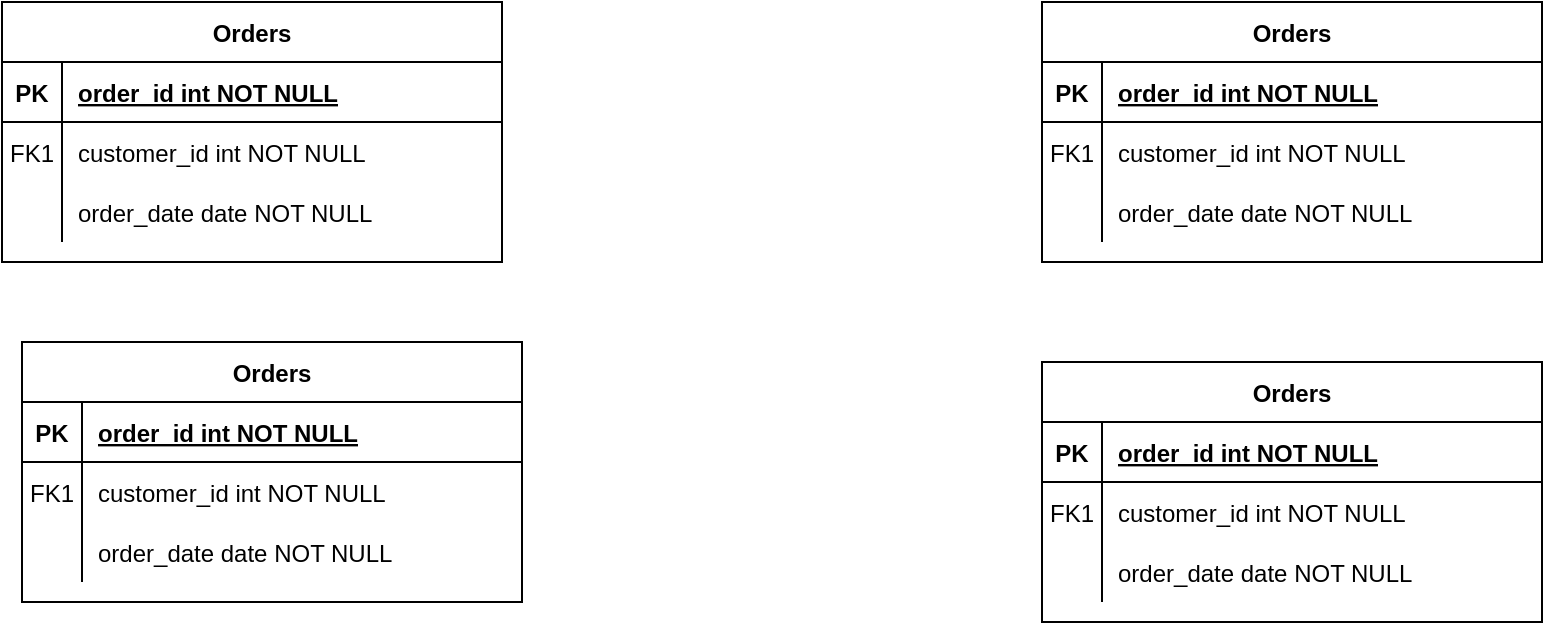 <mxfile version="14.7.0" type="github">
  <diagram id="R2lEEEUBdFMjLlhIrx00" name="Page-1">
    <mxGraphModel dx="610" dy="457" grid="1" gridSize="10" guides="1" tooltips="1" connect="1" arrows="1" fold="1" page="1" pageScale="1" pageWidth="850" pageHeight="1100" math="0" shadow="0" extFonts="Permanent Marker^https://fonts.googleapis.com/css?family=Permanent+Marker">
      <root>
        <mxCell id="0" />
        <mxCell id="1" parent="0" />
        <mxCell id="C-vyLk0tnHw3VtMMgP7b-2" value="Orders" style="shape=table;startSize=30;container=1;collapsible=1;childLayout=tableLayout;fixedRows=1;rowLines=0;fontStyle=1;align=center;resizeLast=1;" parent="1" vertex="1">
          <mxGeometry x="30" y="60" width="250" height="130" as="geometry" />
        </mxCell>
        <mxCell id="C-vyLk0tnHw3VtMMgP7b-3" value="" style="shape=partialRectangle;collapsible=0;dropTarget=0;pointerEvents=0;fillColor=none;points=[[0,0.5],[1,0.5]];portConstraint=eastwest;top=0;left=0;right=0;bottom=1;" parent="C-vyLk0tnHw3VtMMgP7b-2" vertex="1">
          <mxGeometry y="30" width="250" height="30" as="geometry" />
        </mxCell>
        <mxCell id="C-vyLk0tnHw3VtMMgP7b-4" value="PK" style="shape=partialRectangle;overflow=hidden;connectable=0;fillColor=none;top=0;left=0;bottom=0;right=0;fontStyle=1;" parent="C-vyLk0tnHw3VtMMgP7b-3" vertex="1">
          <mxGeometry width="30" height="30" as="geometry" />
        </mxCell>
        <mxCell id="C-vyLk0tnHw3VtMMgP7b-5" value="order_id int NOT NULL " style="shape=partialRectangle;overflow=hidden;connectable=0;fillColor=none;top=0;left=0;bottom=0;right=0;align=left;spacingLeft=6;fontStyle=5;" parent="C-vyLk0tnHw3VtMMgP7b-3" vertex="1">
          <mxGeometry x="30" width="220" height="30" as="geometry" />
        </mxCell>
        <mxCell id="C-vyLk0tnHw3VtMMgP7b-6" value="" style="shape=partialRectangle;collapsible=0;dropTarget=0;pointerEvents=0;fillColor=none;points=[[0,0.5],[1,0.5]];portConstraint=eastwest;top=0;left=0;right=0;bottom=0;" parent="C-vyLk0tnHw3VtMMgP7b-2" vertex="1">
          <mxGeometry y="60" width="250" height="30" as="geometry" />
        </mxCell>
        <mxCell id="C-vyLk0tnHw3VtMMgP7b-7" value="FK1" style="shape=partialRectangle;overflow=hidden;connectable=0;fillColor=none;top=0;left=0;bottom=0;right=0;" parent="C-vyLk0tnHw3VtMMgP7b-6" vertex="1">
          <mxGeometry width="30" height="30" as="geometry" />
        </mxCell>
        <mxCell id="C-vyLk0tnHw3VtMMgP7b-8" value="customer_id int NOT NULL" style="shape=partialRectangle;overflow=hidden;connectable=0;fillColor=none;top=0;left=0;bottom=0;right=0;align=left;spacingLeft=6;" parent="C-vyLk0tnHw3VtMMgP7b-6" vertex="1">
          <mxGeometry x="30" width="220" height="30" as="geometry" />
        </mxCell>
        <mxCell id="C-vyLk0tnHw3VtMMgP7b-9" value="" style="shape=partialRectangle;collapsible=0;dropTarget=0;pointerEvents=0;fillColor=none;points=[[0,0.5],[1,0.5]];portConstraint=eastwest;top=0;left=0;right=0;bottom=0;" parent="C-vyLk0tnHw3VtMMgP7b-2" vertex="1">
          <mxGeometry y="90" width="250" height="30" as="geometry" />
        </mxCell>
        <mxCell id="C-vyLk0tnHw3VtMMgP7b-10" value="" style="shape=partialRectangle;overflow=hidden;connectable=0;fillColor=none;top=0;left=0;bottom=0;right=0;" parent="C-vyLk0tnHw3VtMMgP7b-9" vertex="1">
          <mxGeometry width="30" height="30" as="geometry" />
        </mxCell>
        <mxCell id="C-vyLk0tnHw3VtMMgP7b-11" value="order_date date NOT NULL" style="shape=partialRectangle;overflow=hidden;connectable=0;fillColor=none;top=0;left=0;bottom=0;right=0;align=left;spacingLeft=6;" parent="C-vyLk0tnHw3VtMMgP7b-9" vertex="1">
          <mxGeometry x="30" width="220" height="30" as="geometry" />
        </mxCell>
        <mxCell id="4K8su1j9kBPTQ8C53oR3-2" value="Orders" style="shape=table;startSize=30;container=1;collapsible=1;childLayout=tableLayout;fixedRows=1;rowLines=0;fontStyle=1;align=center;resizeLast=1;" vertex="1" parent="1">
          <mxGeometry x="40" y="230" width="250" height="130" as="geometry" />
        </mxCell>
        <mxCell id="4K8su1j9kBPTQ8C53oR3-3" value="" style="shape=partialRectangle;collapsible=0;dropTarget=0;pointerEvents=0;fillColor=none;points=[[0,0.5],[1,0.5]];portConstraint=eastwest;top=0;left=0;right=0;bottom=1;" vertex="1" parent="4K8su1j9kBPTQ8C53oR3-2">
          <mxGeometry y="30" width="250" height="30" as="geometry" />
        </mxCell>
        <mxCell id="4K8su1j9kBPTQ8C53oR3-4" value="PK" style="shape=partialRectangle;overflow=hidden;connectable=0;fillColor=none;top=0;left=0;bottom=0;right=0;fontStyle=1;" vertex="1" parent="4K8su1j9kBPTQ8C53oR3-3">
          <mxGeometry width="30" height="30" as="geometry" />
        </mxCell>
        <mxCell id="4K8su1j9kBPTQ8C53oR3-5" value="order_id int NOT NULL " style="shape=partialRectangle;overflow=hidden;connectable=0;fillColor=none;top=0;left=0;bottom=0;right=0;align=left;spacingLeft=6;fontStyle=5;" vertex="1" parent="4K8su1j9kBPTQ8C53oR3-3">
          <mxGeometry x="30" width="220" height="30" as="geometry" />
        </mxCell>
        <mxCell id="4K8su1j9kBPTQ8C53oR3-6" value="" style="shape=partialRectangle;collapsible=0;dropTarget=0;pointerEvents=0;fillColor=none;points=[[0,0.5],[1,0.5]];portConstraint=eastwest;top=0;left=0;right=0;bottom=0;" vertex="1" parent="4K8su1j9kBPTQ8C53oR3-2">
          <mxGeometry y="60" width="250" height="30" as="geometry" />
        </mxCell>
        <mxCell id="4K8su1j9kBPTQ8C53oR3-7" value="FK1" style="shape=partialRectangle;overflow=hidden;connectable=0;fillColor=none;top=0;left=0;bottom=0;right=0;" vertex="1" parent="4K8su1j9kBPTQ8C53oR3-6">
          <mxGeometry width="30" height="30" as="geometry" />
        </mxCell>
        <mxCell id="4K8su1j9kBPTQ8C53oR3-8" value="customer_id int NOT NULL" style="shape=partialRectangle;overflow=hidden;connectable=0;fillColor=none;top=0;left=0;bottom=0;right=0;align=left;spacingLeft=6;" vertex="1" parent="4K8su1j9kBPTQ8C53oR3-6">
          <mxGeometry x="30" width="220" height="30" as="geometry" />
        </mxCell>
        <mxCell id="4K8su1j9kBPTQ8C53oR3-9" value="" style="shape=partialRectangle;collapsible=0;dropTarget=0;pointerEvents=0;fillColor=none;points=[[0,0.5],[1,0.5]];portConstraint=eastwest;top=0;left=0;right=0;bottom=0;" vertex="1" parent="4K8su1j9kBPTQ8C53oR3-2">
          <mxGeometry y="90" width="250" height="30" as="geometry" />
        </mxCell>
        <mxCell id="4K8su1j9kBPTQ8C53oR3-10" value="" style="shape=partialRectangle;overflow=hidden;connectable=0;fillColor=none;top=0;left=0;bottom=0;right=0;" vertex="1" parent="4K8su1j9kBPTQ8C53oR3-9">
          <mxGeometry width="30" height="30" as="geometry" />
        </mxCell>
        <mxCell id="4K8su1j9kBPTQ8C53oR3-11" value="order_date date NOT NULL" style="shape=partialRectangle;overflow=hidden;connectable=0;fillColor=none;top=0;left=0;bottom=0;right=0;align=left;spacingLeft=6;" vertex="1" parent="4K8su1j9kBPTQ8C53oR3-9">
          <mxGeometry x="30" width="220" height="30" as="geometry" />
        </mxCell>
        <mxCell id="4K8su1j9kBPTQ8C53oR3-12" value="Orders" style="shape=table;startSize=30;container=1;collapsible=1;childLayout=tableLayout;fixedRows=1;rowLines=0;fontStyle=1;align=center;resizeLast=1;" vertex="1" parent="1">
          <mxGeometry x="550" y="240" width="250" height="130" as="geometry" />
        </mxCell>
        <mxCell id="4K8su1j9kBPTQ8C53oR3-13" value="" style="shape=partialRectangle;collapsible=0;dropTarget=0;pointerEvents=0;fillColor=none;points=[[0,0.5],[1,0.5]];portConstraint=eastwest;top=0;left=0;right=0;bottom=1;" vertex="1" parent="4K8su1j9kBPTQ8C53oR3-12">
          <mxGeometry y="30" width="250" height="30" as="geometry" />
        </mxCell>
        <mxCell id="4K8su1j9kBPTQ8C53oR3-14" value="PK" style="shape=partialRectangle;overflow=hidden;connectable=0;fillColor=none;top=0;left=0;bottom=0;right=0;fontStyle=1;" vertex="1" parent="4K8su1j9kBPTQ8C53oR3-13">
          <mxGeometry width="30" height="30" as="geometry" />
        </mxCell>
        <mxCell id="4K8su1j9kBPTQ8C53oR3-15" value="order_id int NOT NULL " style="shape=partialRectangle;overflow=hidden;connectable=0;fillColor=none;top=0;left=0;bottom=0;right=0;align=left;spacingLeft=6;fontStyle=5;" vertex="1" parent="4K8su1j9kBPTQ8C53oR3-13">
          <mxGeometry x="30" width="220" height="30" as="geometry" />
        </mxCell>
        <mxCell id="4K8su1j9kBPTQ8C53oR3-16" value="" style="shape=partialRectangle;collapsible=0;dropTarget=0;pointerEvents=0;fillColor=none;points=[[0,0.5],[1,0.5]];portConstraint=eastwest;top=0;left=0;right=0;bottom=0;" vertex="1" parent="4K8su1j9kBPTQ8C53oR3-12">
          <mxGeometry y="60" width="250" height="30" as="geometry" />
        </mxCell>
        <mxCell id="4K8su1j9kBPTQ8C53oR3-17" value="FK1" style="shape=partialRectangle;overflow=hidden;connectable=0;fillColor=none;top=0;left=0;bottom=0;right=0;" vertex="1" parent="4K8su1j9kBPTQ8C53oR3-16">
          <mxGeometry width="30" height="30" as="geometry" />
        </mxCell>
        <mxCell id="4K8su1j9kBPTQ8C53oR3-18" value="customer_id int NOT NULL" style="shape=partialRectangle;overflow=hidden;connectable=0;fillColor=none;top=0;left=0;bottom=0;right=0;align=left;spacingLeft=6;" vertex="1" parent="4K8su1j9kBPTQ8C53oR3-16">
          <mxGeometry x="30" width="220" height="30" as="geometry" />
        </mxCell>
        <mxCell id="4K8su1j9kBPTQ8C53oR3-19" value="" style="shape=partialRectangle;collapsible=0;dropTarget=0;pointerEvents=0;fillColor=none;points=[[0,0.5],[1,0.5]];portConstraint=eastwest;top=0;left=0;right=0;bottom=0;" vertex="1" parent="4K8su1j9kBPTQ8C53oR3-12">
          <mxGeometry y="90" width="250" height="30" as="geometry" />
        </mxCell>
        <mxCell id="4K8su1j9kBPTQ8C53oR3-20" value="" style="shape=partialRectangle;overflow=hidden;connectable=0;fillColor=none;top=0;left=0;bottom=0;right=0;" vertex="1" parent="4K8su1j9kBPTQ8C53oR3-19">
          <mxGeometry width="30" height="30" as="geometry" />
        </mxCell>
        <mxCell id="4K8su1j9kBPTQ8C53oR3-21" value="order_date date NOT NULL" style="shape=partialRectangle;overflow=hidden;connectable=0;fillColor=none;top=0;left=0;bottom=0;right=0;align=left;spacingLeft=6;" vertex="1" parent="4K8su1j9kBPTQ8C53oR3-19">
          <mxGeometry x="30" width="220" height="30" as="geometry" />
        </mxCell>
        <mxCell id="4K8su1j9kBPTQ8C53oR3-22" value="Orders" style="shape=table;startSize=30;container=1;collapsible=1;childLayout=tableLayout;fixedRows=1;rowLines=0;fontStyle=1;align=center;resizeLast=1;" vertex="1" parent="1">
          <mxGeometry x="550" y="60" width="250" height="130" as="geometry" />
        </mxCell>
        <mxCell id="4K8su1j9kBPTQ8C53oR3-23" value="" style="shape=partialRectangle;collapsible=0;dropTarget=0;pointerEvents=0;fillColor=none;points=[[0,0.5],[1,0.5]];portConstraint=eastwest;top=0;left=0;right=0;bottom=1;" vertex="1" parent="4K8su1j9kBPTQ8C53oR3-22">
          <mxGeometry y="30" width="250" height="30" as="geometry" />
        </mxCell>
        <mxCell id="4K8su1j9kBPTQ8C53oR3-24" value="PK" style="shape=partialRectangle;overflow=hidden;connectable=0;fillColor=none;top=0;left=0;bottom=0;right=0;fontStyle=1;" vertex="1" parent="4K8su1j9kBPTQ8C53oR3-23">
          <mxGeometry width="30" height="30" as="geometry" />
        </mxCell>
        <mxCell id="4K8su1j9kBPTQ8C53oR3-25" value="order_id int NOT NULL " style="shape=partialRectangle;overflow=hidden;connectable=0;fillColor=none;top=0;left=0;bottom=0;right=0;align=left;spacingLeft=6;fontStyle=5;" vertex="1" parent="4K8su1j9kBPTQ8C53oR3-23">
          <mxGeometry x="30" width="220" height="30" as="geometry" />
        </mxCell>
        <mxCell id="4K8su1j9kBPTQ8C53oR3-26" value="" style="shape=partialRectangle;collapsible=0;dropTarget=0;pointerEvents=0;fillColor=none;points=[[0,0.5],[1,0.5]];portConstraint=eastwest;top=0;left=0;right=0;bottom=0;" vertex="1" parent="4K8su1j9kBPTQ8C53oR3-22">
          <mxGeometry y="60" width="250" height="30" as="geometry" />
        </mxCell>
        <mxCell id="4K8su1j9kBPTQ8C53oR3-27" value="FK1" style="shape=partialRectangle;overflow=hidden;connectable=0;fillColor=none;top=0;left=0;bottom=0;right=0;" vertex="1" parent="4K8su1j9kBPTQ8C53oR3-26">
          <mxGeometry width="30" height="30" as="geometry" />
        </mxCell>
        <mxCell id="4K8su1j9kBPTQ8C53oR3-28" value="customer_id int NOT NULL" style="shape=partialRectangle;overflow=hidden;connectable=0;fillColor=none;top=0;left=0;bottom=0;right=0;align=left;spacingLeft=6;" vertex="1" parent="4K8su1j9kBPTQ8C53oR3-26">
          <mxGeometry x="30" width="220" height="30" as="geometry" />
        </mxCell>
        <mxCell id="4K8su1j9kBPTQ8C53oR3-29" value="" style="shape=partialRectangle;collapsible=0;dropTarget=0;pointerEvents=0;fillColor=none;points=[[0,0.5],[1,0.5]];portConstraint=eastwest;top=0;left=0;right=0;bottom=0;" vertex="1" parent="4K8su1j9kBPTQ8C53oR3-22">
          <mxGeometry y="90" width="250" height="30" as="geometry" />
        </mxCell>
        <mxCell id="4K8su1j9kBPTQ8C53oR3-30" value="" style="shape=partialRectangle;overflow=hidden;connectable=0;fillColor=none;top=0;left=0;bottom=0;right=0;" vertex="1" parent="4K8su1j9kBPTQ8C53oR3-29">
          <mxGeometry width="30" height="30" as="geometry" />
        </mxCell>
        <mxCell id="4K8su1j9kBPTQ8C53oR3-31" value="order_date date NOT NULL" style="shape=partialRectangle;overflow=hidden;connectable=0;fillColor=none;top=0;left=0;bottom=0;right=0;align=left;spacingLeft=6;" vertex="1" parent="4K8su1j9kBPTQ8C53oR3-29">
          <mxGeometry x="30" width="220" height="30" as="geometry" />
        </mxCell>
      </root>
    </mxGraphModel>
  </diagram>
</mxfile>
